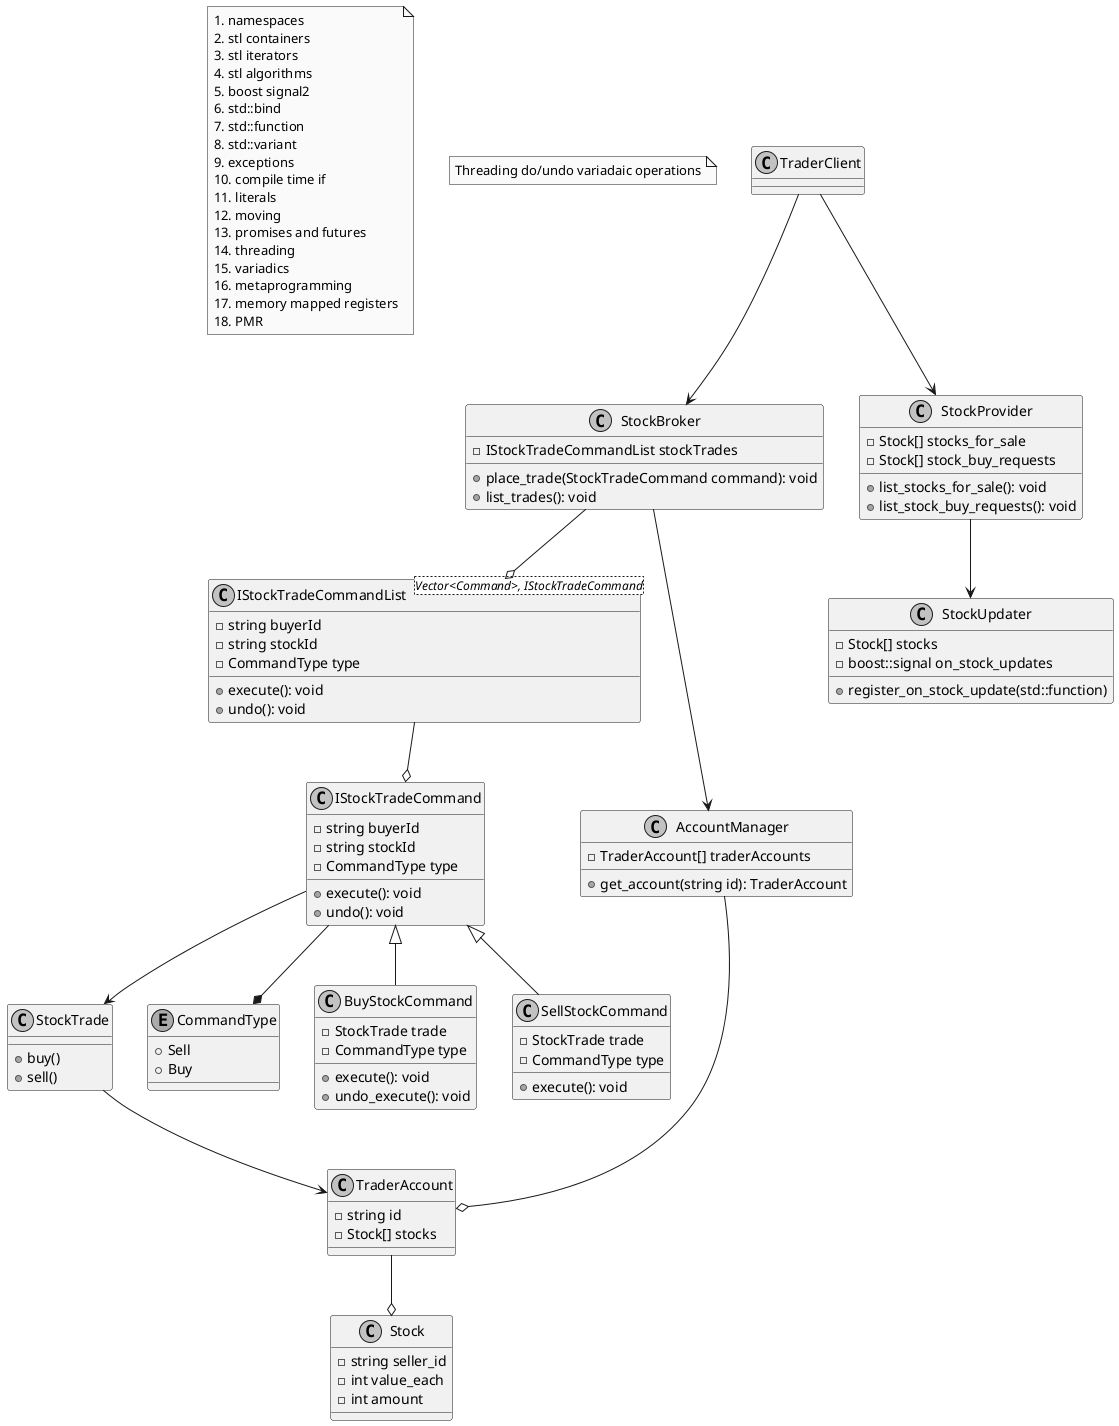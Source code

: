 @startuml StockMarket Class Diagram
skinparam Monochrome true
skinparam Shadowing false

note as N1
  # namespaces
  # stl containers
  # stl iterators
  # stl algorithms
  # boost signal2
  # std::bind
  # std::function
  # std::variant
  # exceptions
  # compile time if
  # literals
  # moving
  # promises and futures
  # threading
  # variadics
  # metaprogramming
  # memory mapped registers
  # PMR
end note


note as N2
  Threading do/undo variadaic operations
end note

class TraderClient {

}

class StockBroker {
  - IStockTradeCommandList stockTrades
  + place_trade(StockTradeCommand command): void
  + list_trades(): void
} 

class StockTrade {
  + buy()
  + sell()
}

class IStockTradeCommand {
  - string buyerId
  - string stockId
  - CommandType type
  + execute(): void
  + undo(): void
}

enum CommandType {
  + Sell
  + Buy
}

class BuyStockCommand {
  - StockTrade trade
  - CommandType type 
  + execute(): void
  + undo_execute(): void
}

class IStockTradeCommandList <Vector<Command>, IStockTradeCommand>{
  - string buyerId
  - string stockId
  - CommandType type
  + execute(): void
  + undo(): void
}

class SellStockCommand {
  - StockTrade trade
  - CommandType type
  + execute(): void
}

class StockProvider {
  - Stock[] stocks_for_sale
  - Stock[] stock_buy_requests
  + list_stocks_for_sale(): void
  + list_stock_buy_requests(): void
}

class StockUpdater {
  - Stock[] stocks
  - boost::signal on_stock_updates
  + register_on_stock_update(std::function)
}

class AccountManager {
  - TraderAccount[] traderAccounts
  + get_account(string id): TraderAccount
}

class TraderAccount {
  - string id
  - Stock[] stocks
}

class Stock {
  - string seller_id
  - int value_each
  - int amount
}

IStockTradeCommand --* CommandType
IStockTradeCommand <|-- BuyStockCommand
IStockTradeCommand <|-- SellStockCommand
IStockTradeCommand --> StockTrade

StockBroker --o IStockTradeCommandList
IStockTradeCommandList --o IStockTradeCommand
TraderClient --> StockBroker

TraderClient --> StockProvider
StockProvider --> StockUpdater

StockTrade --> TraderAccount

AccountManager --o TraderAccount
TraderAccount --o Stock
StockBroker --> AccountManager

@enduml